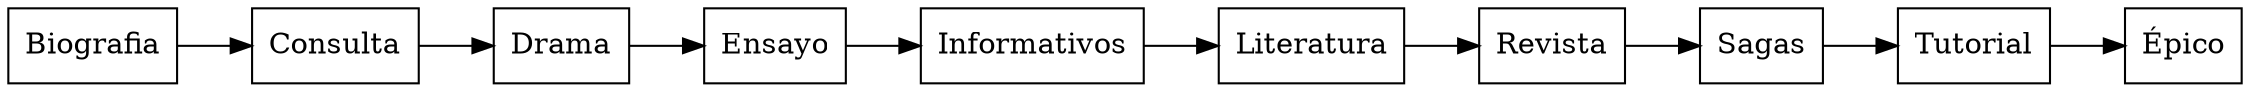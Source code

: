digraph g{ rankdir = LR; node [shape = box];
Biografia -> Consulta;
Consulta -> Drama;
Drama -> Ensayo;
Ensayo -> Informativos;
Informativos -> Literatura;
Literatura -> Revista;
Revista -> Sagas;
Sagas -> Tutorial;
Tutorial -> Épico;
}